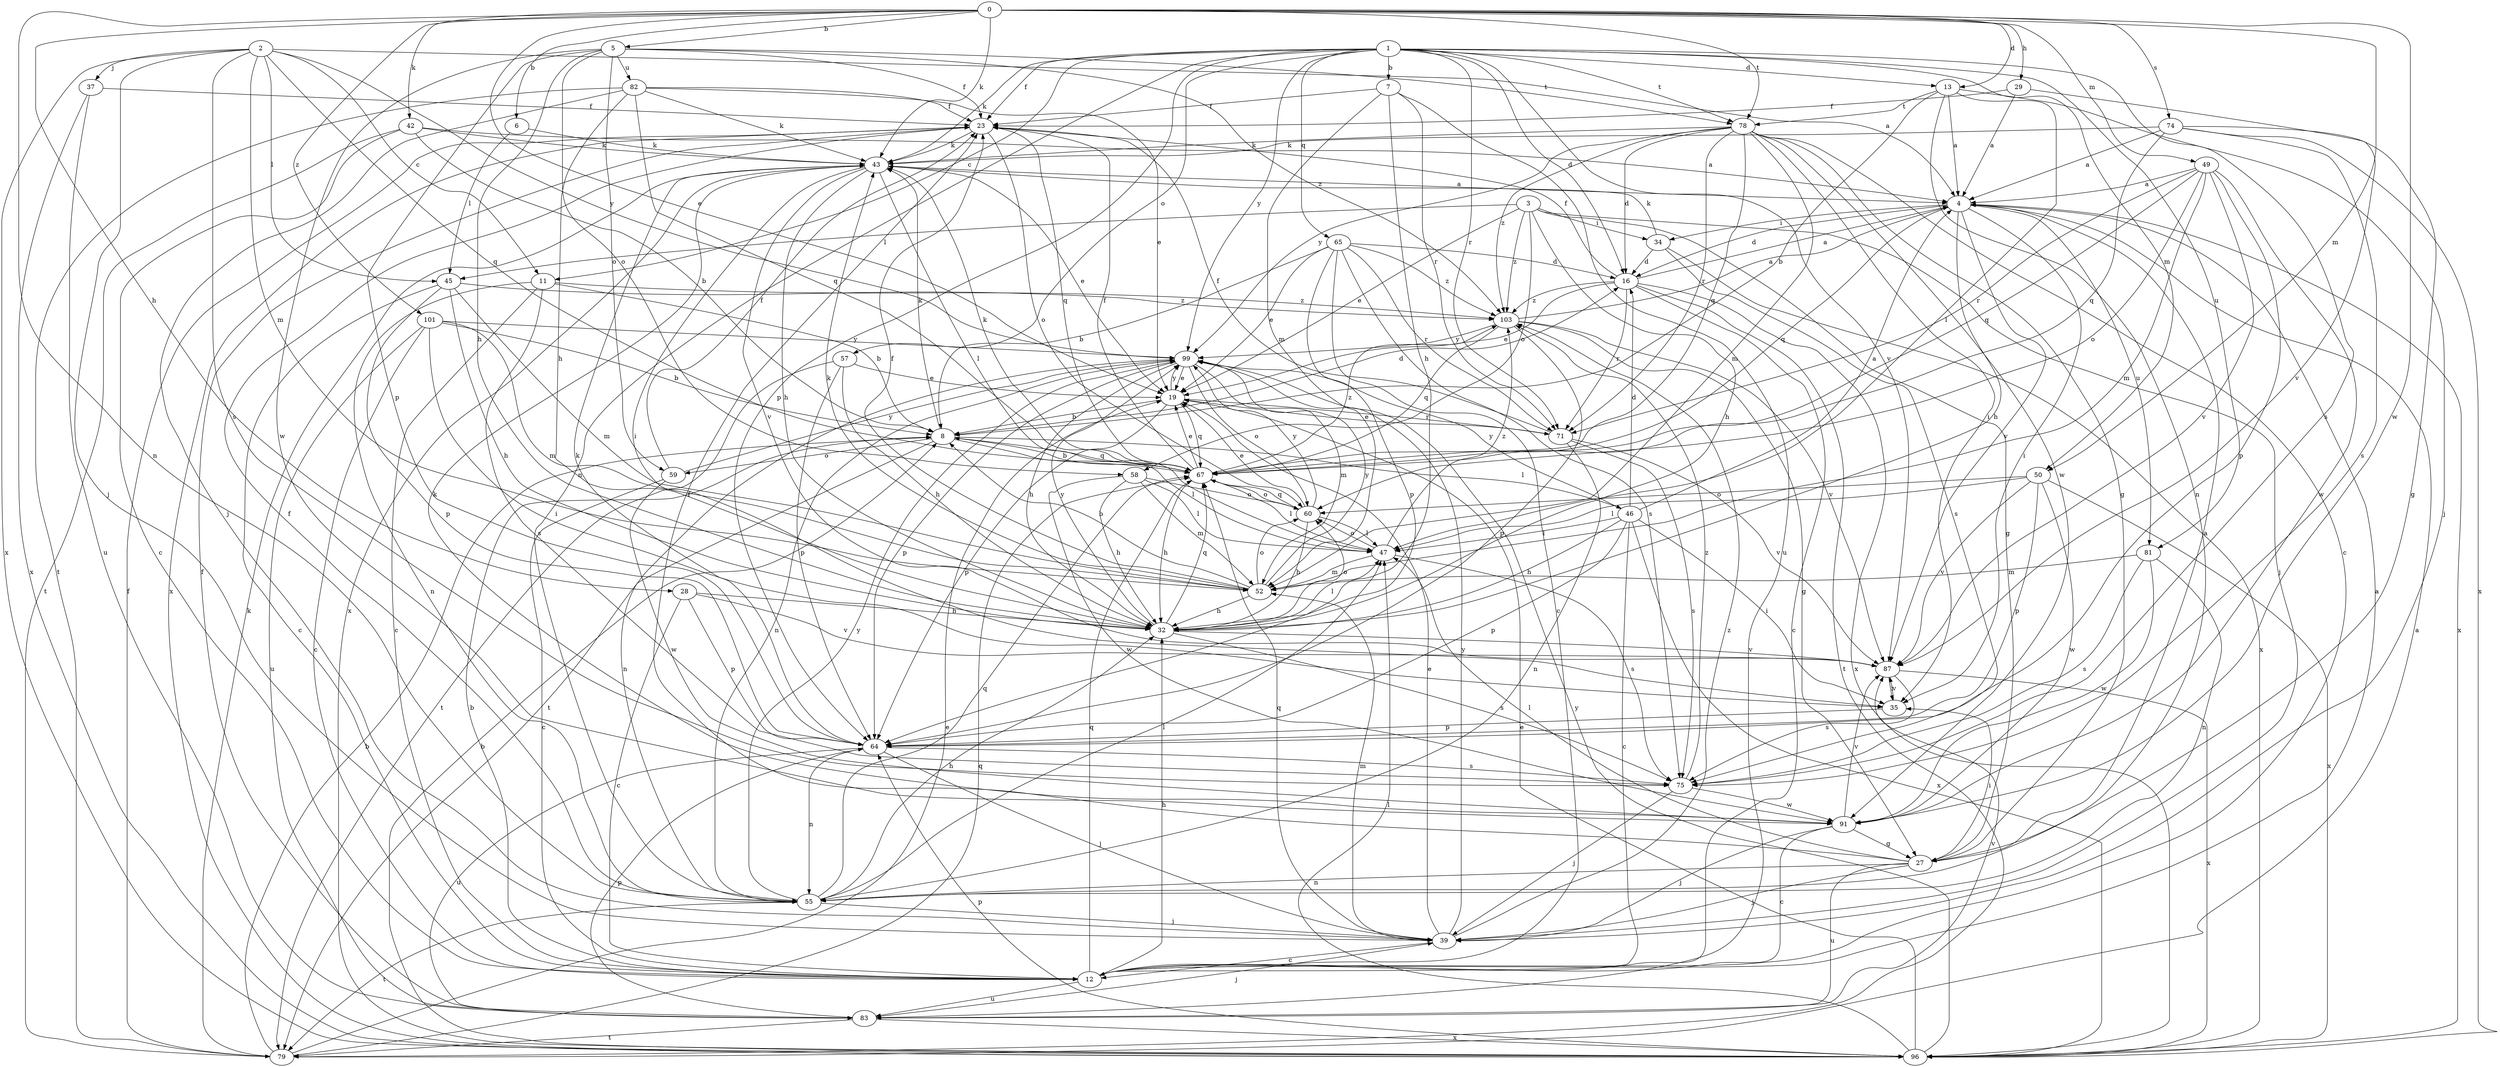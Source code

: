 strict digraph  {
0;
1;
2;
3;
4;
5;
6;
7;
8;
11;
12;
13;
16;
19;
23;
27;
28;
29;
32;
34;
35;
37;
39;
42;
43;
45;
46;
47;
49;
50;
52;
55;
57;
58;
59;
60;
64;
65;
67;
71;
74;
75;
78;
79;
81;
82;
83;
87;
91;
96;
99;
101;
103;
0 -> 5  [label=b];
0 -> 6  [label=b];
0 -> 13  [label=d];
0 -> 19  [label=e];
0 -> 28  [label=h];
0 -> 29  [label=h];
0 -> 42  [label=k];
0 -> 43  [label=k];
0 -> 49  [label=m];
0 -> 50  [label=m];
0 -> 55  [label=n];
0 -> 74  [label=s];
0 -> 78  [label=t];
0 -> 91  [label=w];
0 -> 101  [label=z];
1 -> 7  [label=b];
1 -> 11  [label=c];
1 -> 13  [label=d];
1 -> 16  [label=d];
1 -> 23  [label=f];
1 -> 43  [label=k];
1 -> 50  [label=m];
1 -> 55  [label=n];
1 -> 57  [label=o];
1 -> 64  [label=p];
1 -> 65  [label=q];
1 -> 71  [label=r];
1 -> 75  [label=s];
1 -> 78  [label=t];
1 -> 81  [label=u];
1 -> 87  [label=v];
1 -> 99  [label=y];
2 -> 4  [label=a];
2 -> 11  [label=c];
2 -> 37  [label=j];
2 -> 39  [label=j];
2 -> 45  [label=l];
2 -> 52  [label=m];
2 -> 67  [label=q];
2 -> 75  [label=s];
2 -> 96  [label=x];
2 -> 99  [label=y];
3 -> 19  [label=e];
3 -> 27  [label=g];
3 -> 32  [label=h];
3 -> 34  [label=i];
3 -> 39  [label=j];
3 -> 45  [label=l];
3 -> 58  [label=o];
3 -> 103  [label=z];
4 -> 16  [label=d];
4 -> 32  [label=h];
4 -> 34  [label=i];
4 -> 35  [label=i];
4 -> 67  [label=q];
4 -> 81  [label=u];
4 -> 87  [label=v];
4 -> 96  [label=x];
5 -> 23  [label=f];
5 -> 32  [label=h];
5 -> 58  [label=o];
5 -> 59  [label=o];
5 -> 64  [label=p];
5 -> 78  [label=t];
5 -> 82  [label=u];
5 -> 91  [label=w];
5 -> 103  [label=z];
6 -> 43  [label=k];
6 -> 45  [label=l];
7 -> 23  [label=f];
7 -> 32  [label=h];
7 -> 52  [label=m];
7 -> 71  [label=r];
7 -> 83  [label=u];
8 -> 16  [label=d];
8 -> 43  [label=k];
8 -> 46  [label=l];
8 -> 47  [label=l];
8 -> 55  [label=n];
8 -> 59  [label=o];
8 -> 67  [label=q];
11 -> 8  [label=b];
11 -> 12  [label=c];
11 -> 55  [label=n];
11 -> 75  [label=s];
11 -> 103  [label=z];
12 -> 4  [label=a];
12 -> 8  [label=b];
12 -> 32  [label=h];
12 -> 67  [label=q];
12 -> 83  [label=u];
13 -> 4  [label=a];
13 -> 8  [label=b];
13 -> 39  [label=j];
13 -> 47  [label=l];
13 -> 55  [label=n];
13 -> 78  [label=t];
16 -> 4  [label=a];
16 -> 12  [label=c];
16 -> 19  [label=e];
16 -> 23  [label=f];
16 -> 71  [label=r];
16 -> 79  [label=t];
16 -> 96  [label=x];
16 -> 103  [label=z];
19 -> 8  [label=b];
19 -> 64  [label=p];
19 -> 67  [label=q];
19 -> 71  [label=r];
19 -> 99  [label=y];
23 -> 43  [label=k];
23 -> 60  [label=o];
23 -> 67  [label=q];
23 -> 96  [label=x];
27 -> 4  [label=a];
27 -> 23  [label=f];
27 -> 35  [label=i];
27 -> 39  [label=j];
27 -> 47  [label=l];
27 -> 55  [label=n];
27 -> 83  [label=u];
28 -> 12  [label=c];
28 -> 32  [label=h];
28 -> 64  [label=p];
28 -> 87  [label=v];
29 -> 4  [label=a];
29 -> 23  [label=f];
29 -> 87  [label=v];
32 -> 47  [label=l];
32 -> 60  [label=o];
32 -> 67  [label=q];
32 -> 75  [label=s];
32 -> 87  [label=v];
32 -> 99  [label=y];
34 -> 16  [label=d];
34 -> 43  [label=k];
34 -> 75  [label=s];
34 -> 96  [label=x];
35 -> 64  [label=p];
35 -> 87  [label=v];
37 -> 23  [label=f];
37 -> 83  [label=u];
37 -> 96  [label=x];
39 -> 12  [label=c];
39 -> 19  [label=e];
39 -> 52  [label=m];
39 -> 67  [label=q];
39 -> 99  [label=y];
39 -> 103  [label=z];
42 -> 4  [label=a];
42 -> 8  [label=b];
42 -> 12  [label=c];
42 -> 43  [label=k];
42 -> 79  [label=t];
43 -> 4  [label=a];
43 -> 19  [label=e];
43 -> 32  [label=h];
43 -> 35  [label=i];
43 -> 47  [label=l];
43 -> 87  [label=v];
43 -> 96  [label=x];
45 -> 12  [label=c];
45 -> 32  [label=h];
45 -> 52  [label=m];
45 -> 64  [label=p];
45 -> 103  [label=z];
46 -> 4  [label=a];
46 -> 12  [label=c];
46 -> 16  [label=d];
46 -> 32  [label=h];
46 -> 35  [label=i];
46 -> 47  [label=l];
46 -> 64  [label=p];
46 -> 96  [label=x];
46 -> 99  [label=y];
47 -> 52  [label=m];
47 -> 60  [label=o];
47 -> 75  [label=s];
47 -> 103  [label=z];
49 -> 4  [label=a];
49 -> 52  [label=m];
49 -> 60  [label=o];
49 -> 64  [label=p];
49 -> 67  [label=q];
49 -> 71  [label=r];
49 -> 87  [label=v];
49 -> 91  [label=w];
50 -> 47  [label=l];
50 -> 60  [label=o];
50 -> 64  [label=p];
50 -> 87  [label=v];
50 -> 91  [label=w];
50 -> 96  [label=x];
52 -> 8  [label=b];
52 -> 23  [label=f];
52 -> 32  [label=h];
52 -> 43  [label=k];
52 -> 60  [label=o];
52 -> 99  [label=y];
55 -> 23  [label=f];
55 -> 32  [label=h];
55 -> 39  [label=j];
55 -> 47  [label=l];
55 -> 67  [label=q];
55 -> 79  [label=t];
55 -> 99  [label=y];
57 -> 19  [label=e];
57 -> 32  [label=h];
57 -> 64  [label=p];
57 -> 79  [label=t];
58 -> 32  [label=h];
58 -> 47  [label=l];
58 -> 52  [label=m];
58 -> 60  [label=o];
58 -> 91  [label=w];
59 -> 12  [label=c];
59 -> 23  [label=f];
59 -> 91  [label=w];
59 -> 99  [label=y];
60 -> 19  [label=e];
60 -> 32  [label=h];
60 -> 47  [label=l];
60 -> 67  [label=q];
60 -> 99  [label=y];
64 -> 39  [label=j];
64 -> 43  [label=k];
64 -> 55  [label=n];
64 -> 75  [label=s];
64 -> 83  [label=u];
65 -> 8  [label=b];
65 -> 12  [label=c];
65 -> 16  [label=d];
65 -> 19  [label=e];
65 -> 64  [label=p];
65 -> 71  [label=r];
65 -> 75  [label=s];
65 -> 103  [label=z];
67 -> 8  [label=b];
67 -> 19  [label=e];
67 -> 23  [label=f];
67 -> 32  [label=h];
67 -> 43  [label=k];
67 -> 47  [label=l];
67 -> 60  [label=o];
67 -> 103  [label=z];
71 -> 19  [label=e];
71 -> 23  [label=f];
71 -> 55  [label=n];
71 -> 75  [label=s];
71 -> 87  [label=v];
74 -> 4  [label=a];
74 -> 27  [label=g];
74 -> 43  [label=k];
74 -> 67  [label=q];
74 -> 75  [label=s];
74 -> 96  [label=x];
75 -> 39  [label=j];
75 -> 91  [label=w];
75 -> 103  [label=z];
78 -> 12  [label=c];
78 -> 16  [label=d];
78 -> 27  [label=g];
78 -> 35  [label=i];
78 -> 43  [label=k];
78 -> 52  [label=m];
78 -> 67  [label=q];
78 -> 71  [label=r];
78 -> 91  [label=w];
78 -> 99  [label=y];
78 -> 103  [label=z];
79 -> 4  [label=a];
79 -> 8  [label=b];
79 -> 19  [label=e];
79 -> 23  [label=f];
79 -> 43  [label=k];
79 -> 67  [label=q];
81 -> 52  [label=m];
81 -> 55  [label=n];
81 -> 75  [label=s];
81 -> 91  [label=w];
82 -> 19  [label=e];
82 -> 23  [label=f];
82 -> 32  [label=h];
82 -> 39  [label=j];
82 -> 43  [label=k];
82 -> 67  [label=q];
82 -> 79  [label=t];
83 -> 23  [label=f];
83 -> 39  [label=j];
83 -> 64  [label=p];
83 -> 79  [label=t];
83 -> 87  [label=v];
83 -> 96  [label=x];
87 -> 35  [label=i];
87 -> 75  [label=s];
87 -> 96  [label=x];
91 -> 12  [label=c];
91 -> 27  [label=g];
91 -> 39  [label=j];
91 -> 43  [label=k];
91 -> 87  [label=v];
96 -> 8  [label=b];
96 -> 19  [label=e];
96 -> 47  [label=l];
96 -> 64  [label=p];
96 -> 99  [label=y];
99 -> 19  [label=e];
99 -> 32  [label=h];
99 -> 52  [label=m];
99 -> 55  [label=n];
99 -> 60  [label=o];
99 -> 64  [label=p];
99 -> 79  [label=t];
101 -> 8  [label=b];
101 -> 12  [label=c];
101 -> 35  [label=i];
101 -> 52  [label=m];
101 -> 83  [label=u];
101 -> 99  [label=y];
103 -> 4  [label=a];
103 -> 27  [label=g];
103 -> 64  [label=p];
103 -> 67  [label=q];
103 -> 87  [label=v];
103 -> 99  [label=y];
}
